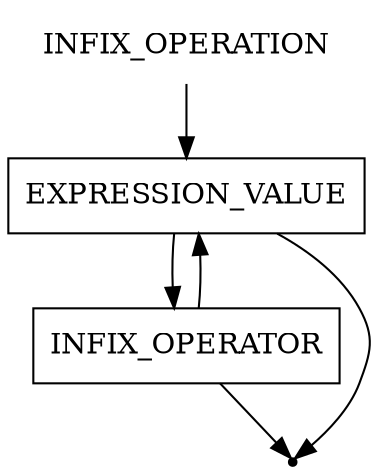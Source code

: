 digraph INFIX_OPERATION {
    start [label=INFIX_OPERATION shape=plaintext]
    expression_value [label=EXPRESSION_VALUE shape=box]
    infix_operator [label=INFIX_OPERATOR shape=box]
    end [label="" shape=point]
    start -> expression_value
    expression_value -> infix_operator
    expression_value -> end
    infix_operator -> expression_value
    infix_operator -> end
}